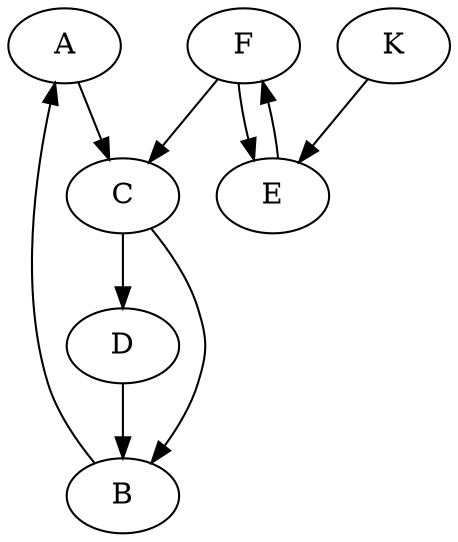digraph {
0 [label="A"];
0 -> 1;
1 [label="C"];
1 -> 2;
1 -> 3;
2 [label="B"];
2 -> 0;
3 [label="D"];
3 -> 2;
4 [label="E"];
4 -> 5;
5 [label="F"];
5 -> 4;
5 -> 1;
6 [label="K"];
6 -> 4;
}